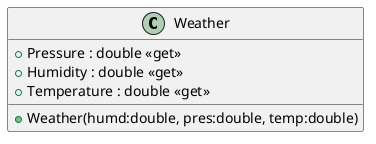 @startuml
class Weather {
    + Pressure : double <<get>>
    + Humidity : double <<get>>
    + Temperature : double <<get>>
    + Weather(humd:double, pres:double, temp:double)
}
@enduml
